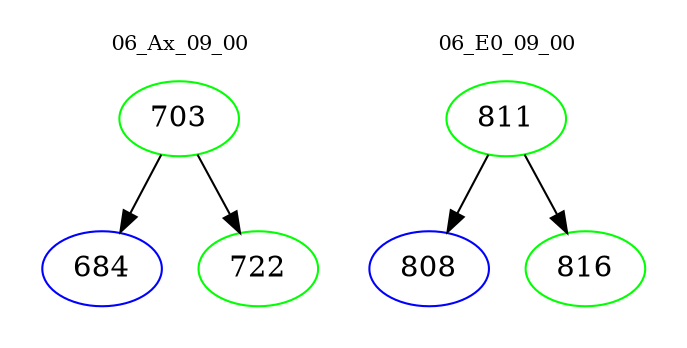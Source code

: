 digraph{
subgraph cluster_0 {
color = white
label = "06_Ax_09_00";
fontsize=10;
T0_703 [label="703", color="green"]
T0_703 -> T0_684 [color="black"]
T0_684 [label="684", color="blue"]
T0_703 -> T0_722 [color="black"]
T0_722 [label="722", color="green"]
}
subgraph cluster_1 {
color = white
label = "06_E0_09_00";
fontsize=10;
T1_811 [label="811", color="green"]
T1_811 -> T1_808 [color="black"]
T1_808 [label="808", color="blue"]
T1_811 -> T1_816 [color="black"]
T1_816 [label="816", color="green"]
}
}
